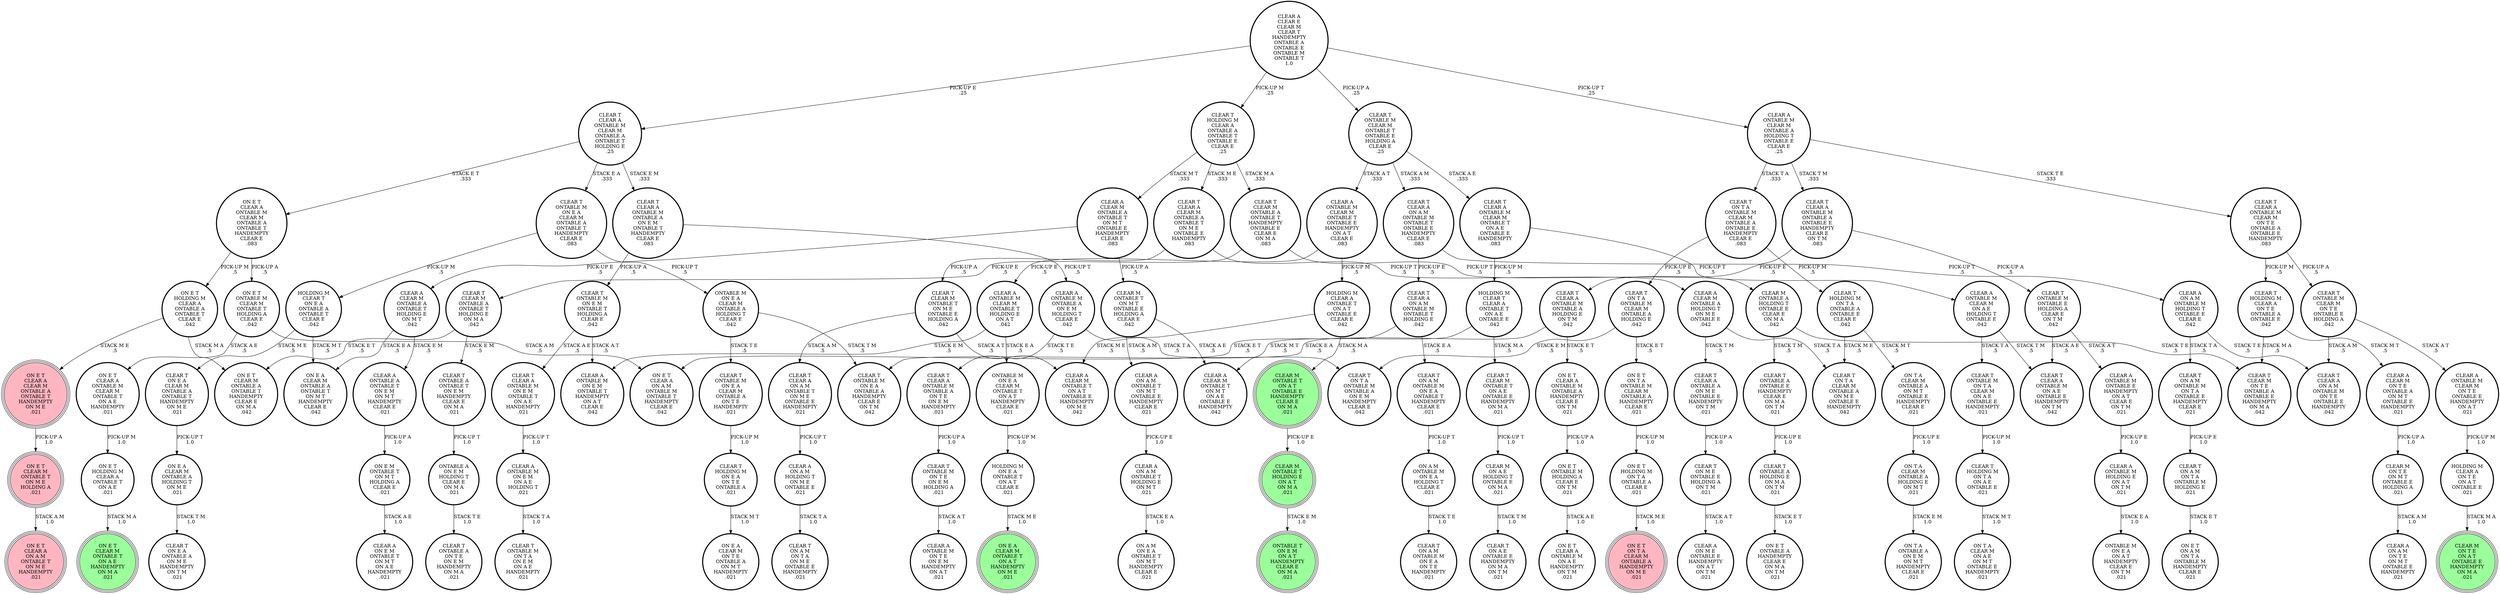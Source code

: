 digraph {
"CLEAR T\nONTABLE M\nON E A\nCLEAR M\nONTABLE A\nONTABLE T\nHANDEMPTY\nCLEAR E\n.083\n" -> "HOLDING M\nCLEAR T\nON E A\nONTABLE A\nONTABLE T\nCLEAR E\n.042\n"[label="PICK-UP M\n.5\n"];
"CLEAR T\nONTABLE M\nON E A\nCLEAR M\nONTABLE A\nONTABLE T\nHANDEMPTY\nCLEAR E\n.083\n" -> "ONTABLE M\nON E A\nCLEAR M\nONTABLE A\nHOLDING T\nCLEAR E\n.042\n"[label="PICK-UP T\n.5\n"];
"CLEAR M\nONTABLE T\nON A T\nONTABLE E\nHANDEMPTY\nCLEAR E\nON M A\n.021\n" -> "CLEAR M\nONTABLE T\nHOLDING E\nON A T\nON M A\n.021\n"[label="PICK-UP E\n1.0\n"];
"ON E T\nCLEAR A\nONTABLE M\nCLEAR M\nONTABLE A\nONTABLE T\nHANDEMPTY\nCLEAR E\n.083\n" -> "ON E T\nHOLDING M\nCLEAR A\nONTABLE A\nONTABLE T\nCLEAR E\n.042\n"[label="PICK-UP M\n.5\n"];
"ON E T\nCLEAR A\nONTABLE M\nCLEAR M\nONTABLE A\nONTABLE T\nHANDEMPTY\nCLEAR E\n.083\n" -> "ON E T\nONTABLE M\nCLEAR M\nONTABLE T\nHOLDING A\nCLEAR E\n.042\n"[label="PICK-UP A\n.5\n"];
"CLEAR T\nHOLDING M\nON T A\nON A E\nONTABLE E\n.021\n" -> "ON T A\nCLEAR M\nON A E\nON M T\nONTABLE E\nHANDEMPTY\n.021\n"[label="STACK M T\n1.0\n"];
"ONTABLE M\nON E A\nCLEAR M\nONTABLE A\nHOLDING T\nCLEAR E\n.042\n" -> "CLEAR T\nONTABLE M\nON E A\nCLEAR M\nONTABLE A\nON T E\nHANDEMPTY\n.021\n"[label="STACK T E\n.5\n"];
"ONTABLE M\nON E A\nCLEAR M\nONTABLE A\nHOLDING T\nCLEAR E\n.042\n" -> "CLEAR T\nONTABLE M\nON E A\nONTABLE A\nHANDEMPTY\nCLEAR E\nON T M\n.042\n"[label="STACK T M\n.5\n"];
"ONTABLE A\nON E M\nHOLDING T\nCLEAR E\nON M A\n.021\n" -> "CLEAR T\nONTABLE A\nON T E\nON E M\nHANDEMPTY\nON M A\n.021\n"[label="STACK T E\n1.0\n"];
"CLEAR T\nONTABLE M\nON E A\nCLEAR M\nONTABLE A\nON T E\nHANDEMPTY\n.021\n" -> "CLEAR T\nHOLDING M\nON E A\nON T E\nONTABLE A\n.021\n"[label="PICK-UP M\n1.0\n"];
"CLEAR A\nONTABLE M\nON E M\nON A E\nHOLDING T\n.021\n" -> "CLEAR T\nONTABLE M\nON T A\nON E M\nON A E\nHANDEMPTY\n.021\n"[label="STACK T A\n1.0\n"];
"ON E M\nONTABLE T\nON M T\nHOLDING A\nCLEAR E\n.021\n" -> "CLEAR A\nON E M\nONTABLE T\nON M T\nON A E\nHANDEMPTY\n.021\n"[label="STACK A E\n1.0\n"];
"CLEAR A\nCLEAR E\nCLEAR M\nCLEAR T\nHANDEMPTY\nONTABLE A\nONTABLE E\nONTABLE M\nONTABLE T\n1.0\n" -> "CLEAR T\nCLEAR A\nONTABLE M\nCLEAR M\nONTABLE A\nONTABLE T\nHOLDING E\n.25\n"[label="PICK-UP E\n.25\n"];
"CLEAR A\nCLEAR E\nCLEAR M\nCLEAR T\nHANDEMPTY\nONTABLE A\nONTABLE E\nONTABLE M\nONTABLE T\n1.0\n" -> "CLEAR T\nONTABLE M\nCLEAR M\nONTABLE T\nONTABLE E\nHOLDING A\nCLEAR E\n.25\n"[label="PICK-UP A\n.25\n"];
"CLEAR A\nCLEAR E\nCLEAR M\nCLEAR T\nHANDEMPTY\nONTABLE A\nONTABLE E\nONTABLE M\nONTABLE T\n1.0\n" -> "CLEAR A\nONTABLE M\nCLEAR M\nONTABLE A\nHOLDING T\nONTABLE E\nCLEAR E\n.25\n"[label="PICK-UP T\n.25\n"];
"CLEAR A\nCLEAR E\nCLEAR M\nCLEAR T\nHANDEMPTY\nONTABLE A\nONTABLE E\nONTABLE M\nONTABLE T\n1.0\n" -> "CLEAR T\nHOLDING M\nCLEAR A\nONTABLE A\nONTABLE T\nONTABLE E\nCLEAR E\n.25\n"[label="PICK-UP M\n.25\n"];
"HOLDING M\nCLEAR A\nONTABLE T\nON A T\nONTABLE E\nCLEAR E\n.042\n" -> "CLEAR A\nCLEAR M\nONTABLE T\nON A T\nONTABLE E\nHANDEMPTY\nON M E\n.042\n"[label="STACK M E\n.5\n"];
"HOLDING M\nCLEAR A\nONTABLE T\nON A T\nONTABLE E\nCLEAR E\n.042\n" -> "CLEAR M\nONTABLE T\nON A T\nONTABLE E\nHANDEMPTY\nCLEAR E\nON M A\n.021\n"[label="STACK M A\n.5\n"];
"CLEAR T\nCLEAR A\nONTABLE M\nON E M\nONTABLE T\nON A E\nHANDEMPTY\n.021\n" -> "CLEAR A\nONTABLE M\nON E M\nON A E\nHOLDING T\n.021\n"[label="PICK-UP T\n1.0\n"];
"CLEAR T\nCLEAR A\nONTABLE M\nCLEAR M\nONTABLE A\nONTABLE T\nHOLDING E\n.25\n" -> "ON E T\nCLEAR A\nONTABLE M\nCLEAR M\nONTABLE A\nONTABLE T\nHANDEMPTY\nCLEAR E\n.083\n"[label="STACK E T\n.333\n"];
"CLEAR T\nCLEAR A\nONTABLE M\nCLEAR M\nONTABLE A\nONTABLE T\nHOLDING E\n.25\n" -> "CLEAR T\nCLEAR A\nONTABLE M\nONTABLE A\nON E M\nONTABLE T\nHANDEMPTY\nCLEAR E\n.083\n"[label="STACK E M\n.333\n"];
"CLEAR T\nCLEAR A\nONTABLE M\nCLEAR M\nONTABLE A\nONTABLE T\nHOLDING E\n.25\n" -> "CLEAR T\nONTABLE M\nON E A\nCLEAR M\nONTABLE A\nONTABLE T\nHANDEMPTY\nCLEAR E\n.083\n"[label="STACK E A\n.333\n"];
"CLEAR T\nCLEAR M\nONTABLE A\nONTABLE T\nHANDEMPTY\nONTABLE E\nCLEAR E\nON M A\n.083\n" -> "CLEAR M\nONTABLE A\nHOLDING T\nONTABLE E\nCLEAR E\nON M A\n.042\n"[label="PICK-UP T\n.5\n"];
"CLEAR T\nCLEAR M\nONTABLE A\nONTABLE T\nHANDEMPTY\nONTABLE E\nCLEAR E\nON M A\n.083\n" -> "CLEAR T\nCLEAR M\nONTABLE A\nONTABLE T\nHOLDING E\nON M A\n.042\n"[label="PICK-UP E\n.5\n"];
"CLEAR T\nHOLDING M\nCLEAR A\nON T E\nONTABLE A\nONTABLE E\n.042\n" -> "CLEAR T\nCLEAR M\nON T E\nONTABLE A\nONTABLE E\nHANDEMPTY\nON M A\n.042\n"[label="STACK M A\n.5\n"];
"CLEAR T\nHOLDING M\nCLEAR A\nON T E\nONTABLE A\nONTABLE E\n.042\n" -> "CLEAR A\nCLEAR M\nON T E\nONTABLE A\nON M T\nONTABLE E\nHANDEMPTY\n.021\n"[label="STACK M T\n.5\n"];
"CLEAR A\nON A M\nONTABLE M\nHOLDING T\nONTABLE E\nCLEAR E\n.042\n" -> "CLEAR T\nON A M\nONTABLE M\nON T A\nONTABLE E\nHANDEMPTY\nCLEAR E\n.021\n"[label="STACK T A\n.5\n"];
"CLEAR A\nON A M\nONTABLE M\nHOLDING T\nONTABLE E\nCLEAR E\n.042\n" -> "CLEAR T\nCLEAR A\nON A M\nONTABLE M\nON T E\nONTABLE E\nHANDEMPTY\n.042\n"[label="STACK T E\n.5\n"];
"CLEAR T\nCLEAR M\nONTABLE A\nONTABLE T\nHOLDING E\nON M A\n.042\n" -> "CLEAR T\nONTABLE A\nONTABLE T\nON E M\nHANDEMPTY\nCLEAR E\nON M A\n.021\n"[label="STACK E M\n.5\n"];
"CLEAR T\nCLEAR M\nONTABLE A\nONTABLE T\nHOLDING E\nON M A\n.042\n" -> "ON E T\nCLEAR M\nONTABLE A\nONTABLE T\nHANDEMPTY\nCLEAR E\nON M A\n.042\n"[label="STACK E T\n.5\n"];
"CLEAR A\nCLEAR M\nONTABLE A\nHOLDING T\nON M E\nONTABLE E\n.042\n" -> "CLEAR T\nON T A\nCLEAR M\nONTABLE A\nON M E\nONTABLE E\nHANDEMPTY\n.042\n"[label="STACK T A\n.5\n"];
"CLEAR A\nCLEAR M\nONTABLE A\nHOLDING T\nON M E\nONTABLE E\n.042\n" -> "CLEAR T\nCLEAR A\nONTABLE A\nON M E\nONTABLE E\nHANDEMPTY\nON T M\n.021\n"[label="STACK T M\n.5\n"];
"CLEAR A\nONTABLE M\nCLEAR M\nONTABLE T\nHOLDING E\nON A T\n.042\n" -> "ONTABLE M\nON E A\nCLEAR M\nONTABLE T\nON A T\nHANDEMPTY\nCLEAR E\n.021\n"[label="STACK E A\n.5\n"];
"CLEAR A\nONTABLE M\nCLEAR M\nONTABLE T\nHOLDING E\nON A T\n.042\n" -> "CLEAR A\nONTABLE M\nON E M\nONTABLE T\nHANDEMPTY\nON A T\nCLEAR E\n.042\n"[label="STACK E M\n.5\n"];
"HOLDING M\nCLEAR T\nCLEAR A\nONTABLE T\nON A E\nONTABLE E\n.042\n" -> "CLEAR T\nCLEAR M\nONTABLE T\nON A E\nONTABLE E\nHANDEMPTY\nON M A\n.021\n"[label="STACK M A\n.5\n"];
"HOLDING M\nCLEAR T\nCLEAR A\nONTABLE T\nON A E\nONTABLE E\n.042\n" -> "CLEAR A\nCLEAR M\nONTABLE T\nON M T\nON A E\nONTABLE E\nHANDEMPTY\n.042\n"[label="STACK M T\n.5\n"];
"ON T A\nCLEAR M\nONTABLE A\nON M T\nONTABLE E\nHANDEMPTY\nCLEAR E\n.021\n" -> "ON T A\nCLEAR M\nONTABLE A\nHOLDING E\nON M T\n.021\n"[label="PICK-UP E\n1.0\n"];
"CLEAR A\nONTABLE M\nCLEAR M\nON T E\nONTABLE E\nHANDEMPTY\nON A T\n.021\n" -> "HOLDING M\nCLEAR A\nON T E\nON A T\nONTABLE E\n.021\n"[label="PICK-UP M\n1.0\n"];
"CLEAR T\nON A M\nONTABLE M\nON E A\nONTABLE T\nHANDEMPTY\nCLEAR E\n.021\n" -> "ON A M\nONTABLE M\nON E A\nHOLDING T\nCLEAR E\n.021\n"[label="PICK-UP T\n1.0\n"];
"HOLDING M\nCLEAR A\nON T E\nON A T\nONTABLE E\n.021\n" -> "CLEAR M\nON T E\nON A T\nONTABLE E\nHANDEMPTY\nON M A\n.021\n"[label="STACK M A\n1.0\n"];
"ON E T\nON T A\nONTABLE M\nCLEAR M\nONTABLE A\nHANDEMPTY\nCLEAR E\n.021\n" -> "ON E T\nHOLDING M\nON T A\nONTABLE A\nCLEAR E\n.021\n"[label="PICK-UP M\n1.0\n"];
"ON E T\nHOLDING M\nCLEAR A\nONTABLE T\nON A E\n.021\n" -> "ON E T\nCLEAR M\nONTABLE T\nON A E\nHANDEMPTY\nON M A\n.021\n"[label="STACK M A\n1.0\n"];
"CLEAR T\nCLEAR A\nONTABLE M\nCLEAR M\nON T E\nONTABLE A\nONTABLE E\nHANDEMPTY\n.083\n" -> "CLEAR T\nHOLDING M\nCLEAR A\nON T E\nONTABLE A\nONTABLE E\n.042\n"[label="PICK-UP M\n.5\n"];
"CLEAR T\nCLEAR A\nONTABLE M\nCLEAR M\nON T E\nONTABLE A\nONTABLE E\nHANDEMPTY\n.083\n" -> "CLEAR T\nONTABLE M\nCLEAR M\nON T E\nONTABLE E\nHOLDING A\n.042\n"[label="PICK-UP A\n.5\n"];
"CLEAR A\nCLEAR M\nONTABLE A\nONTABLE T\nHOLDING E\nON M T\n.042\n" -> "CLEAR A\nONTABLE A\nONTABLE T\nON E M\nON M T\nHANDEMPTY\nCLEAR E\n.021\n"[label="STACK E M\n.5\n"];
"CLEAR A\nCLEAR M\nONTABLE A\nONTABLE T\nHOLDING E\nON M T\n.042\n" -> "ON E A\nCLEAR M\nONTABLE A\nONTABLE T\nON M T\nHANDEMPTY\nCLEAR E\n.042\n"[label="STACK E A\n.5\n"];
"HOLDING M\nCLEAR T\nON E A\nONTABLE A\nONTABLE T\nCLEAR E\n.042\n" -> "CLEAR T\nON E A\nCLEAR M\nONTABLE A\nONTABLE T\nHANDEMPTY\nON M E\n.021\n"[label="STACK M E\n.5\n"];
"HOLDING M\nCLEAR T\nON E A\nONTABLE A\nONTABLE T\nCLEAR E\n.042\n" -> "ON E A\nCLEAR M\nONTABLE A\nONTABLE T\nON M T\nHANDEMPTY\nCLEAR E\n.042\n"[label="STACK M T\n.5\n"];
"CLEAR T\nONTABLE M\nON E M\nONTABLE T\nHOLDING A\nCLEAR E\n.042\n" -> "CLEAR T\nCLEAR A\nONTABLE M\nON E M\nONTABLE T\nON A E\nHANDEMPTY\n.021\n"[label="STACK A E\n.5\n"];
"CLEAR T\nONTABLE M\nON E M\nONTABLE T\nHOLDING A\nCLEAR E\n.042\n" -> "CLEAR A\nONTABLE M\nON E M\nONTABLE T\nHANDEMPTY\nON A T\nCLEAR E\n.042\n"[label="STACK A T\n.5\n"];
"CLEAR T\nHOLDING M\nON T A\nONTABLE A\nONTABLE E\nCLEAR E\n.042\n" -> "ON T A\nCLEAR M\nONTABLE A\nON M T\nONTABLE E\nHANDEMPTY\nCLEAR E\n.021\n"[label="STACK M T\n.5\n"];
"CLEAR T\nHOLDING M\nON T A\nONTABLE A\nONTABLE E\nCLEAR E\n.042\n" -> "CLEAR T\nON T A\nCLEAR M\nONTABLE A\nON M E\nONTABLE E\nHANDEMPTY\n.042\n"[label="STACK M E\n.5\n"];
"CLEAR A\nON A M\nONTABLE T\nON M T\nONTABLE E\nHANDEMPTY\nCLEAR E\n.021\n" -> "CLEAR A\nON A M\nONTABLE T\nHOLDING E\nON M T\n.021\n"[label="PICK-UP E\n1.0\n"];
"ON E T\nCLEAR A\nCLEAR M\nONTABLE A\nONTABLE T\nHANDEMPTY\nON M E\n.021\n" -> "ON E T\nCLEAR M\nONTABLE T\nON M E\nHOLDING A\n.021\n"[label="PICK-UP A\n1.0\n"];
"CLEAR M\nONTABLE A\nHOLDING T\nONTABLE E\nCLEAR E\nON M A\n.042\n" -> "CLEAR T\nONTABLE A\nONTABLE E\nHANDEMPTY\nCLEAR E\nON M A\nON T M\n.021\n"[label="STACK T M\n.5\n"];
"CLEAR M\nONTABLE A\nHOLDING T\nONTABLE E\nCLEAR E\nON M A\n.042\n" -> "CLEAR T\nCLEAR M\nON T E\nONTABLE A\nONTABLE E\nHANDEMPTY\nON M A\n.042\n"[label="STACK T E\n.5\n"];
"HOLDING M\nON E A\nONTABLE T\nON A T\nCLEAR E\n.021\n" -> "ON E A\nCLEAR M\nONTABLE T\nON A T\nHANDEMPTY\nON M E\n.021\n"[label="STACK M E\n1.0\n"];
"ON E T\nCLEAR A\nONTABLE M\nCLEAR M\nONTABLE T\nON A E\nHANDEMPTY\n.021\n" -> "ON E T\nHOLDING M\nCLEAR A\nONTABLE T\nON A E\n.021\n"[label="PICK-UP M\n1.0\n"];
"CLEAR T\nCLEAR A\nON A M\nONTABLE M\nONTABLE T\nHOLDING E\n.042\n" -> "ON E T\nCLEAR A\nON A M\nONTABLE M\nONTABLE T\nHANDEMPTY\nCLEAR E\n.042\n"[label="STACK E T\n.5\n"];
"CLEAR T\nCLEAR A\nON A M\nONTABLE M\nONTABLE T\nHOLDING E\n.042\n" -> "CLEAR T\nON A M\nONTABLE M\nON E A\nONTABLE T\nHANDEMPTY\nCLEAR E\n.021\n"[label="STACK E A\n.5\n"];
"CLEAR T\nONTABLE M\nCLEAR M\nON T E\nONTABLE E\nHOLDING A\n.042\n" -> "CLEAR A\nONTABLE M\nCLEAR M\nON T E\nONTABLE E\nHANDEMPTY\nON A T\n.021\n"[label="STACK A T\n.5\n"];
"CLEAR T\nONTABLE M\nCLEAR M\nON T E\nONTABLE E\nHOLDING A\n.042\n" -> "CLEAR T\nCLEAR A\nON A M\nONTABLE M\nON T E\nONTABLE E\nHANDEMPTY\n.042\n"[label="STACK A M\n.5\n"];
"CLEAR T\nONTABLE M\nON T A\nCLEAR M\nON A E\nONTABLE E\nHANDEMPTY\n.021\n" -> "CLEAR T\nHOLDING M\nON T A\nON A E\nONTABLE E\n.021\n"[label="PICK-UP M\n1.0\n"];
"ON E T\nCLEAR M\nONTABLE T\nON M E\nHOLDING A\n.021\n" -> "ON E T\nCLEAR A\nON A M\nONTABLE T\nON M E\nHANDEMPTY\n.021\n"[label="STACK A M\n1.0\n"];
"ON E T\nCLEAR A\nONTABLE M\nONTABLE A\nHANDEMPTY\nCLEAR E\nON T M\n.021\n" -> "ON E T\nONTABLE M\nHOLDING A\nCLEAR E\nON T M\n.021\n"[label="PICK-UP A\n1.0\n"];
"CLEAR T\nON A M\nON T A\nONTABLE M\nHOLDING E\n.021\n" -> "ON E T\nON A M\nON T A\nONTABLE M\nHANDEMPTY\nCLEAR E\n.021\n"[label="STACK E T\n1.0\n"];
"ON E T\nONTABLE M\nHOLDING A\nCLEAR E\nON T M\n.021\n" -> "ON E T\nCLEAR A\nONTABLE M\nON A E\nHANDEMPTY\nON T M\n.021\n"[label="STACK A E\n1.0\n"];
"CLEAR A\nON A M\nHOLDING T\nON M E\nONTABLE E\n.021\n" -> "CLEAR T\nON A M\nON T A\nON M E\nONTABLE E\nHANDEMPTY\n.021\n"[label="STACK T A\n1.0\n"];
"CLEAR M\nONTABLE T\nON M T\nONTABLE E\nHOLDING A\nCLEAR E\n.042\n" -> "CLEAR A\nCLEAR M\nONTABLE T\nON M T\nON A E\nONTABLE E\nHANDEMPTY\n.042\n"[label="STACK A E\n.5\n"];
"CLEAR M\nONTABLE T\nON M T\nONTABLE E\nHOLDING A\nCLEAR E\n.042\n" -> "CLEAR A\nON A M\nONTABLE T\nON M T\nONTABLE E\nHANDEMPTY\nCLEAR E\n.021\n"[label="STACK A M\n.5\n"];
"CLEAR M\nON T E\nON M T\nONTABLE E\nHOLDING A\n.021\n" -> "CLEAR A\nON A M\nON T E\nON M T\nONTABLE E\nHANDEMPTY\n.021\n"[label="STACK A M\n1.0\n"];
"CLEAR M\nONTABLE T\nHOLDING E\nON A T\nON M A\n.021\n" -> "ONTABLE T\nON E M\nON A T\nHANDEMPTY\nCLEAR E\nON M A\n.021\n"[label="STACK E M\n1.0\n"];
"CLEAR T\nONTABLE A\nONTABLE T\nON E M\nHANDEMPTY\nCLEAR E\nON M A\n.021\n" -> "ONTABLE A\nON E M\nHOLDING T\nCLEAR E\nON M A\n.021\n"[label="PICK-UP T\n1.0\n"];
"CLEAR T\nON T A\nONTABLE M\nCLEAR M\nONTABLE A\nHOLDING E\n.042\n" -> "CLEAR T\nON T A\nONTABLE M\nONTABLE A\nON E M\nHANDEMPTY\nCLEAR E\n.042\n"[label="STACK E M\n.5\n"];
"CLEAR T\nON T A\nONTABLE M\nCLEAR M\nONTABLE A\nHOLDING E\n.042\n" -> "ON E T\nON T A\nONTABLE M\nCLEAR M\nONTABLE A\nHANDEMPTY\nCLEAR E\n.021\n"[label="STACK E T\n.5\n"];
"CLEAR T\nONTABLE A\nHOLDING E\nON M A\nON T M\n.021\n" -> "ON E T\nONTABLE A\nHANDEMPTY\nCLEAR E\nON M A\nON T M\n.021\n"[label="STACK E T\n1.0\n"];
"CLEAR A\nONTABLE M\nCLEAR M\nONTABLE T\nONTABLE E\nHANDEMPTY\nON A T\nCLEAR E\n.083\n" -> "CLEAR A\nONTABLE M\nCLEAR M\nONTABLE T\nHOLDING E\nON A T\n.042\n"[label="PICK-UP E\n.5\n"];
"CLEAR A\nONTABLE M\nCLEAR M\nONTABLE T\nONTABLE E\nHANDEMPTY\nON A T\nCLEAR E\n.083\n" -> "HOLDING M\nCLEAR A\nONTABLE T\nON A T\nONTABLE E\nCLEAR E\n.042\n"[label="PICK-UP M\n.5\n"];
"CLEAR T\nHOLDING M\nON E A\nON T E\nONTABLE A\n.021\n" -> "ON E A\nCLEAR M\nON T E\nONTABLE A\nON M T\nHANDEMPTY\n.021\n"[label="STACK M T\n1.0\n"];
"ON E T\nHOLDING M\nCLEAR A\nONTABLE A\nONTABLE T\nCLEAR E\n.042\n" -> "ON E T\nCLEAR M\nONTABLE A\nONTABLE T\nHANDEMPTY\nCLEAR E\nON M A\n.042\n"[label="STACK M A\n.5\n"];
"ON E T\nHOLDING M\nCLEAR A\nONTABLE A\nONTABLE T\nCLEAR E\n.042\n" -> "ON E T\nCLEAR A\nCLEAR M\nONTABLE A\nONTABLE T\nHANDEMPTY\nON M E\n.021\n"[label="STACK M E\n.5\n"];
"CLEAR A\nON A M\nONTABLE T\nHOLDING E\nON M T\n.021\n" -> "ON A M\nON E A\nONTABLE T\nON M T\nHANDEMPTY\nCLEAR E\n.021\n"[label="STACK E A\n1.0\n"];
"CLEAR T\nON E A\nCLEAR M\nONTABLE A\nONTABLE T\nHANDEMPTY\nON M E\n.021\n" -> "ON E A\nCLEAR M\nONTABLE A\nHOLDING T\nON M E\n.021\n"[label="PICK-UP T\n1.0\n"];
"CLEAR M\nON A E\nHOLDING T\nONTABLE E\nON M A\n.021\n" -> "CLEAR T\nON A E\nONTABLE E\nHANDEMPTY\nON M A\nON T M\n.021\n"[label="STACK T M\n1.0\n"];
"CLEAR A\nCLEAR M\nONTABLE A\nONTABLE T\nON M T\nONTABLE E\nHANDEMPTY\nCLEAR E\n.083\n" -> "CLEAR M\nONTABLE T\nON M T\nONTABLE E\nHOLDING A\nCLEAR E\n.042\n"[label="PICK-UP A\n.5\n"];
"CLEAR A\nCLEAR M\nONTABLE A\nONTABLE T\nON M T\nONTABLE E\nHANDEMPTY\nCLEAR E\n.083\n" -> "CLEAR A\nCLEAR M\nONTABLE A\nONTABLE T\nHOLDING E\nON M T\n.042\n"[label="PICK-UP E\n.5\n"];
"CLEAR A\nONTABLE M\nHOLDING E\nON A T\nON T M\n.021\n" -> "ONTABLE M\nON E A\nON A T\nHANDEMPTY\nCLEAR E\nON T M\n.021\n"[label="STACK E A\n1.0\n"];
"CLEAR T\nCLEAR A\nON A M\nONTABLE T\nON M E\nONTABLE E\nHANDEMPTY\n.021\n" -> "CLEAR A\nON A M\nHOLDING T\nON M E\nONTABLE E\n.021\n"[label="PICK-UP T\n1.0\n"];
"ONTABLE M\nON E A\nCLEAR M\nONTABLE T\nON A T\nHANDEMPTY\nCLEAR E\n.021\n" -> "HOLDING M\nON E A\nONTABLE T\nON A T\nCLEAR E\n.021\n"[label="PICK-UP M\n1.0\n"];
"CLEAR A\nONTABLE M\nONTABLE E\nHANDEMPTY\nON A T\nCLEAR E\nON T M\n.021\n" -> "CLEAR A\nONTABLE M\nHOLDING E\nON A T\nON T M\n.021\n"[label="PICK-UP E\n1.0\n"];
"CLEAR T\nONTABLE M\nONTABLE E\nHOLDING A\nCLEAR E\nON T M\n.042\n" -> "CLEAR T\nCLEAR A\nONTABLE M\nON A E\nONTABLE E\nHANDEMPTY\nON T M\n.042\n"[label="STACK A E\n.5\n"];
"CLEAR T\nONTABLE M\nONTABLE E\nHOLDING A\nCLEAR E\nON T M\n.042\n" -> "CLEAR A\nONTABLE M\nONTABLE E\nHANDEMPTY\nON A T\nCLEAR E\nON T M\n.021\n"[label="STACK A T\n.5\n"];
"CLEAR T\nON M E\nONTABLE E\nHOLDING A\nON T M\n.021\n" -> "CLEAR A\nON M E\nONTABLE E\nHANDEMPTY\nON A T\nON T M\n.021\n"[label="STACK A T\n1.0\n"];
"CLEAR T\nONTABLE M\nON T E\nON E M\nHOLDING A\n.021\n" -> "CLEAR A\nONTABLE M\nON T E\nON E M\nHANDEMPTY\nON A T\n.021\n"[label="STACK A T\n1.0\n"];
"ON T A\nCLEAR M\nONTABLE A\nHOLDING E\nON M T\n.021\n" -> "ON T A\nONTABLE A\nON E M\nON M T\nHANDEMPTY\nCLEAR E\n.021\n"[label="STACK E M\n1.0\n"];
"CLEAR T\nONTABLE M\nCLEAR M\nONTABLE T\nONTABLE E\nHOLDING A\nCLEAR E\n.25\n" -> "CLEAR T\nCLEAR A\nON A M\nONTABLE M\nONTABLE T\nONTABLE E\nHANDEMPTY\nCLEAR E\n.083\n"[label="STACK A M\n.333\n"];
"CLEAR T\nONTABLE M\nCLEAR M\nONTABLE T\nONTABLE E\nHOLDING A\nCLEAR E\n.25\n" -> "CLEAR A\nONTABLE M\nCLEAR M\nONTABLE T\nONTABLE E\nHANDEMPTY\nON A T\nCLEAR E\n.083\n"[label="STACK A T\n.333\n"];
"CLEAR T\nONTABLE M\nCLEAR M\nONTABLE T\nONTABLE E\nHOLDING A\nCLEAR E\n.25\n" -> "CLEAR T\nCLEAR A\nONTABLE M\nCLEAR M\nONTABLE T\nON A E\nONTABLE E\nHANDEMPTY\n.083\n"[label="STACK A E\n.333\n"];
"CLEAR T\nCLEAR M\nONTABLE T\nON A E\nONTABLE E\nHANDEMPTY\nON M A\n.021\n" -> "CLEAR M\nON A E\nHOLDING T\nONTABLE E\nON M A\n.021\n"[label="PICK-UP T\n1.0\n"];
"CLEAR T\nCLEAR A\nONTABLE M\nONTABLE A\nONTABLE E\nHANDEMPTY\nCLEAR E\nON T M\n.083\n" -> "CLEAR T\nCLEAR A\nONTABLE M\nONTABLE A\nHOLDING E\nON T M\n.042\n"[label="PICK-UP E\n.5\n"];
"CLEAR T\nCLEAR A\nONTABLE M\nONTABLE A\nONTABLE E\nHANDEMPTY\nCLEAR E\nON T M\n.083\n" -> "CLEAR T\nONTABLE M\nONTABLE E\nHOLDING A\nCLEAR E\nON T M\n.042\n"[label="PICK-UP A\n.5\n"];
"CLEAR T\nCLEAR M\nONTABLE T\nON M E\nONTABLE E\nHOLDING A\n.042\n" -> "CLEAR T\nCLEAR A\nON A M\nONTABLE T\nON M E\nONTABLE E\nHANDEMPTY\n.021\n"[label="STACK A M\n.5\n"];
"CLEAR T\nCLEAR M\nONTABLE T\nON M E\nONTABLE E\nHOLDING A\n.042\n" -> "CLEAR A\nCLEAR M\nONTABLE T\nON A T\nONTABLE E\nHANDEMPTY\nON M E\n.042\n"[label="STACK A T\n.5\n"];
"CLEAR T\nCLEAR A\nONTABLE M\nONTABLE A\nON T E\nON E M\nHANDEMPTY\n.021\n" -> "CLEAR T\nONTABLE M\nON T E\nON E M\nHOLDING A\n.021\n"[label="PICK-UP A\n1.0\n"];
"CLEAR T\nCLEAR A\nONTABLE M\nONTABLE A\nON E M\nONTABLE T\nHANDEMPTY\nCLEAR E\n.083\n" -> "CLEAR T\nONTABLE M\nON E M\nONTABLE T\nHOLDING A\nCLEAR E\n.042\n"[label="PICK-UP A\n.5\n"];
"CLEAR T\nCLEAR A\nONTABLE M\nONTABLE A\nON E M\nONTABLE T\nHANDEMPTY\nCLEAR E\n.083\n" -> "CLEAR A\nONTABLE M\nONTABLE A\nON E M\nHOLDING T\nCLEAR E\n.042\n"[label="PICK-UP T\n.5\n"];
"CLEAR T\nON T A\nONTABLE M\nCLEAR M\nONTABLE A\nONTABLE E\nHANDEMPTY\nCLEAR E\n.083\n" -> "CLEAR T\nON T A\nONTABLE M\nCLEAR M\nONTABLE A\nHOLDING E\n.042\n"[label="PICK-UP E\n.5\n"];
"CLEAR T\nON T A\nONTABLE M\nCLEAR M\nONTABLE A\nONTABLE E\nHANDEMPTY\nCLEAR E\n.083\n" -> "CLEAR T\nHOLDING M\nON T A\nONTABLE A\nONTABLE E\nCLEAR E\n.042\n"[label="PICK-UP M\n.5\n"];
"ON E T\nHOLDING M\nON T A\nONTABLE A\nCLEAR E\n.021\n" -> "ON E T\nON T A\nCLEAR M\nONTABLE A\nHANDEMPTY\nON M E\n.021\n"[label="STACK M E\n1.0\n"];
"CLEAR A\nONTABLE A\nONTABLE T\nON E M\nON M T\nHANDEMPTY\nCLEAR E\n.021\n" -> "ON E M\nONTABLE T\nON M T\nHOLDING A\nCLEAR E\n.021\n"[label="PICK-UP A\n1.0\n"];
"CLEAR T\nHOLDING M\nCLEAR A\nONTABLE A\nONTABLE T\nONTABLE E\nCLEAR E\n.25\n" -> "CLEAR A\nCLEAR M\nONTABLE A\nONTABLE T\nON M T\nONTABLE E\nHANDEMPTY\nCLEAR E\n.083\n"[label="STACK M T\n.333\n"];
"CLEAR T\nHOLDING M\nCLEAR A\nONTABLE A\nONTABLE T\nONTABLE E\nCLEAR E\n.25\n" -> "CLEAR T\nCLEAR A\nCLEAR M\nONTABLE A\nONTABLE T\nON M E\nONTABLE E\nHANDEMPTY\n.083\n"[label="STACK M E\n.333\n"];
"CLEAR T\nHOLDING M\nCLEAR A\nONTABLE A\nONTABLE T\nONTABLE E\nCLEAR E\n.25\n" -> "CLEAR T\nCLEAR M\nONTABLE A\nONTABLE T\nHANDEMPTY\nONTABLE E\nCLEAR E\nON M A\n.083\n"[label="STACK M A\n.333\n"];
"CLEAR T\nON A M\nONTABLE M\nON T A\nONTABLE E\nHANDEMPTY\nCLEAR E\n.021\n" -> "CLEAR T\nON A M\nON T A\nONTABLE M\nHOLDING E\n.021\n"[label="PICK-UP E\n1.0\n"];
"CLEAR T\nONTABLE A\nONTABLE E\nHANDEMPTY\nCLEAR E\nON M A\nON T M\n.021\n" -> "CLEAR T\nONTABLE A\nHOLDING E\nON M A\nON T M\n.021\n"[label="PICK-UP E\n1.0\n"];
"CLEAR T\nCLEAR A\nCLEAR M\nONTABLE A\nONTABLE T\nON M E\nONTABLE E\nHANDEMPTY\n.083\n" -> "CLEAR T\nCLEAR M\nONTABLE T\nON M E\nONTABLE E\nHOLDING A\n.042\n"[label="PICK-UP A\n.5\n"];
"CLEAR T\nCLEAR A\nCLEAR M\nONTABLE A\nONTABLE T\nON M E\nONTABLE E\nHANDEMPTY\n.083\n" -> "CLEAR A\nCLEAR M\nONTABLE A\nHOLDING T\nON M E\nONTABLE E\n.042\n"[label="PICK-UP T\n.5\n"];
"CLEAR T\nCLEAR A\nONTABLE A\nON M E\nONTABLE E\nHANDEMPTY\nON T M\n.021\n" -> "CLEAR T\nON M E\nONTABLE E\nHOLDING A\nON T M\n.021\n"[label="PICK-UP A\n1.0\n"];
"ON E A\nCLEAR M\nONTABLE A\nHOLDING T\nON M E\n.021\n" -> "CLEAR T\nON E A\nONTABLE A\nON M E\nHANDEMPTY\nON T M\n.021\n"[label="STACK T M\n1.0\n"];
"CLEAR A\nCLEAR M\nON T E\nONTABLE A\nON M T\nONTABLE E\nHANDEMPTY\n.021\n" -> "CLEAR M\nON T E\nON M T\nONTABLE E\nHOLDING A\n.021\n"[label="PICK-UP A\n1.0\n"];
"CLEAR T\nCLEAR A\nONTABLE M\nONTABLE A\nHOLDING E\nON T M\n.042\n" -> "ON E T\nCLEAR A\nONTABLE M\nONTABLE A\nHANDEMPTY\nCLEAR E\nON T M\n.021\n"[label="STACK E T\n.5\n"];
"CLEAR T\nCLEAR A\nONTABLE M\nONTABLE A\nHOLDING E\nON T M\n.042\n" -> "CLEAR T\nONTABLE M\nON E A\nONTABLE A\nHANDEMPTY\nCLEAR E\nON T M\n.042\n"[label="STACK E A\n.5\n"];
"ON A M\nONTABLE M\nON E A\nHOLDING T\nCLEAR E\n.021\n" -> "CLEAR T\nON A M\nONTABLE M\nON E A\nON T E\nHANDEMPTY\n.021\n"[label="STACK T E\n1.0\n"];
"CLEAR A\nONTABLE M\nCLEAR M\nON A E\nHOLDING T\nONTABLE E\n.042\n" -> "CLEAR T\nONTABLE M\nON T A\nCLEAR M\nON A E\nONTABLE E\nHANDEMPTY\n.021\n"[label="STACK T A\n.5\n"];
"CLEAR A\nONTABLE M\nCLEAR M\nON A E\nHOLDING T\nONTABLE E\n.042\n" -> "CLEAR T\nCLEAR A\nONTABLE M\nON A E\nONTABLE E\nHANDEMPTY\nON T M\n.042\n"[label="STACK T M\n.5\n"];
"CLEAR A\nONTABLE M\nCLEAR M\nONTABLE A\nHOLDING T\nONTABLE E\nCLEAR E\n.25\n" -> "CLEAR T\nON T A\nONTABLE M\nCLEAR M\nONTABLE A\nONTABLE E\nHANDEMPTY\nCLEAR E\n.083\n"[label="STACK T A\n.333\n"];
"CLEAR A\nONTABLE M\nCLEAR M\nONTABLE A\nHOLDING T\nONTABLE E\nCLEAR E\n.25\n" -> "CLEAR T\nCLEAR A\nONTABLE M\nCLEAR M\nON T E\nONTABLE A\nONTABLE E\nHANDEMPTY\n.083\n"[label="STACK T E\n.333\n"];
"CLEAR A\nONTABLE M\nCLEAR M\nONTABLE A\nHOLDING T\nONTABLE E\nCLEAR E\n.25\n" -> "CLEAR T\nCLEAR A\nONTABLE M\nONTABLE A\nONTABLE E\nHANDEMPTY\nCLEAR E\nON T M\n.083\n"[label="STACK T M\n.333\n"];
"ON E T\nONTABLE M\nCLEAR M\nONTABLE T\nHOLDING A\nCLEAR E\n.042\n" -> "ON E T\nCLEAR A\nONTABLE M\nCLEAR M\nONTABLE T\nON A E\nHANDEMPTY\n.021\n"[label="STACK A E\n.5\n"];
"ON E T\nONTABLE M\nCLEAR M\nONTABLE T\nHOLDING A\nCLEAR E\n.042\n" -> "ON E T\nCLEAR A\nON A M\nONTABLE M\nONTABLE T\nHANDEMPTY\nCLEAR E\n.042\n"[label="STACK A M\n.5\n"];
"CLEAR T\nCLEAR A\nON A M\nONTABLE M\nONTABLE T\nONTABLE E\nHANDEMPTY\nCLEAR E\n.083\n" -> "CLEAR A\nON A M\nONTABLE M\nHOLDING T\nONTABLE E\nCLEAR E\n.042\n"[label="PICK-UP T\n.5\n"];
"CLEAR T\nCLEAR A\nON A M\nONTABLE M\nONTABLE T\nONTABLE E\nHANDEMPTY\nCLEAR E\n.083\n" -> "CLEAR T\nCLEAR A\nON A M\nONTABLE M\nONTABLE T\nHOLDING E\n.042\n"[label="PICK-UP E\n.5\n"];
"CLEAR A\nONTABLE M\nONTABLE A\nON E M\nHOLDING T\nCLEAR E\n.042\n" -> "CLEAR T\nCLEAR A\nONTABLE M\nONTABLE A\nON T E\nON E M\nHANDEMPTY\n.021\n"[label="STACK T E\n.5\n"];
"CLEAR A\nONTABLE M\nONTABLE A\nON E M\nHOLDING T\nCLEAR E\n.042\n" -> "CLEAR T\nON T A\nONTABLE M\nONTABLE A\nON E M\nHANDEMPTY\nCLEAR E\n.042\n"[label="STACK T A\n.5\n"];
"CLEAR T\nCLEAR A\nONTABLE M\nCLEAR M\nONTABLE T\nON A E\nONTABLE E\nHANDEMPTY\n.083\n" -> "CLEAR A\nONTABLE M\nCLEAR M\nON A E\nHOLDING T\nONTABLE E\n.042\n"[label="PICK-UP T\n.5\n"];
"CLEAR T\nCLEAR A\nONTABLE M\nCLEAR M\nONTABLE T\nON A E\nONTABLE E\nHANDEMPTY\n.083\n" -> "HOLDING M\nCLEAR T\nCLEAR A\nONTABLE T\nON A E\nONTABLE E\n.042\n"[label="PICK-UP M\n.5\n"];
"CLEAR A\nCLEAR M\nONTABLE T\nON A T\nONTABLE E\nHANDEMPTY\nON M E\n.042\n" [shape=circle, penwidth=3];
"ON E T\nCLEAR A\nON A M\nONTABLE M\nONTABLE T\nHANDEMPTY\nCLEAR E\n.042\n" [shape=circle, penwidth=3];
"ON E A\nCLEAR M\nONTABLE A\nONTABLE T\nON M T\nHANDEMPTY\nCLEAR E\n.042\n" [shape=circle, penwidth=3];
"CLEAR A\nON A M\nON T E\nON M T\nONTABLE E\nHANDEMPTY\n.021\n" [shape=circle, penwidth=3];
"CLEAR M\nON T E\nON A T\nONTABLE E\nHANDEMPTY\nON M A\n.021\n" [shape=circle, style=filled, fillcolor=palegreen1, peripheries=3];
"ON E T\nCLEAR M\nONTABLE A\nONTABLE T\nHANDEMPTY\nCLEAR E\nON M A\n.042\n" [shape=circle, penwidth=3];
"CLEAR A\nON M E\nONTABLE E\nHANDEMPTY\nON A T\nON T M\n.021\n" [shape=circle, penwidth=3];
"ON E T\nCLEAR A\nON A M\nONTABLE T\nON M E\nHANDEMPTY\n.021\n" [shape=circle, style=filled, fillcolor=lightpink, peripheries=3];
"ON E T\nCLEAR M\nONTABLE T\nON A E\nHANDEMPTY\nON M A\n.021\n" [shape=circle, style=filled, fillcolor=palegreen1, peripheries=3];
"CLEAR T\nONTABLE M\nON T A\nON E M\nON A E\nHANDEMPTY\n.021\n" [shape=circle, penwidth=3];
"CLEAR T\nCLEAR A\nON A M\nONTABLE M\nON T E\nONTABLE E\nHANDEMPTY\n.042\n" [shape=circle, penwidth=3];
"CLEAR T\nCLEAR A\nONTABLE M\nON A E\nONTABLE E\nHANDEMPTY\nON T M\n.042\n" [shape=circle, penwidth=3];
"CLEAR A\nONTABLE M\nON T E\nON E M\nHANDEMPTY\nON A T\n.021\n" [shape=circle, penwidth=3];
"CLEAR T\nON E A\nONTABLE A\nON M E\nHANDEMPTY\nON T M\n.021\n" [shape=circle, penwidth=3];
"CLEAR A\nON E M\nONTABLE T\nON M T\nON A E\nHANDEMPTY\n.021\n" [shape=circle, penwidth=3];
"ON E A\nCLEAR M\nONTABLE T\nON A T\nHANDEMPTY\nON M E\n.021\n" [shape=circle, style=filled, fillcolor=palegreen1, peripheries=3];
"CLEAR T\nON T A\nCLEAR M\nONTABLE A\nON M E\nONTABLE E\nHANDEMPTY\n.042\n" [shape=circle, penwidth=3];
"CLEAR T\nON T A\nONTABLE M\nONTABLE A\nON E M\nHANDEMPTY\nCLEAR E\n.042\n" [shape=circle, penwidth=3];
"CLEAR T\nON A M\nONTABLE M\nON E A\nON T E\nHANDEMPTY\n.021\n" [shape=circle, penwidth=3];
"ON E T\nCLEAR A\nONTABLE M\nON A E\nHANDEMPTY\nON T M\n.021\n" [shape=circle, penwidth=3];
"CLEAR T\nON A E\nONTABLE E\nHANDEMPTY\nON M A\nON T M\n.021\n" [shape=circle, penwidth=3];
"CLEAR A\nONTABLE M\nON E M\nONTABLE T\nHANDEMPTY\nON A T\nCLEAR E\n.042\n" [shape=circle, penwidth=3];
"CLEAR T\nONTABLE A\nON T E\nON E M\nHANDEMPTY\nON M A\n.021\n" [shape=circle, penwidth=3];
"ON E T\nON A M\nON T A\nONTABLE M\nHANDEMPTY\nCLEAR E\n.021\n" [shape=circle, penwidth=3];
"ON A M\nON E A\nONTABLE T\nON M T\nHANDEMPTY\nCLEAR E\n.021\n" [shape=circle, penwidth=3];
"CLEAR A\nCLEAR M\nONTABLE T\nON M T\nON A E\nONTABLE E\nHANDEMPTY\n.042\n" [shape=circle, penwidth=3];
"ON T A\nONTABLE A\nON E M\nON M T\nHANDEMPTY\nCLEAR E\n.021\n" [shape=circle, penwidth=3];
"ONTABLE T\nON E M\nON A T\nHANDEMPTY\nCLEAR E\nON M A\n.021\n" [shape=circle, style=filled, fillcolor=palegreen1, peripheries=3];
"ON E T\nON T A\nCLEAR M\nONTABLE A\nHANDEMPTY\nON M E\n.021\n" [shape=circle, style=filled, fillcolor=lightpink, peripheries=3];
"ON E A\nCLEAR M\nON T E\nONTABLE A\nON M T\nHANDEMPTY\n.021\n" [shape=circle, penwidth=3];
"CLEAR T\nON A M\nON T A\nON M E\nONTABLE E\nHANDEMPTY\n.021\n" [shape=circle, penwidth=3];
"ON E T\nONTABLE A\nHANDEMPTY\nCLEAR E\nON M A\nON T M\n.021\n" [shape=circle, penwidth=3];
"ON T A\nCLEAR M\nON A E\nON M T\nONTABLE E\nHANDEMPTY\n.021\n" [shape=circle, penwidth=3];
"ONTABLE M\nON E A\nON A T\nHANDEMPTY\nCLEAR E\nON T M\n.021\n" [shape=circle, penwidth=3];
"CLEAR T\nONTABLE M\nON E A\nONTABLE A\nHANDEMPTY\nCLEAR E\nON T M\n.042\n" [shape=circle, penwidth=3];
"CLEAR T\nCLEAR M\nON T E\nONTABLE A\nONTABLE E\nHANDEMPTY\nON M A\n.042\n" [shape=circle, penwidth=3];
"CLEAR T\nONTABLE M\nON E A\nCLEAR M\nONTABLE A\nON T E\nHANDEMPTY\n.021\n" [shape=circle, penwidth=3];
"CLEAR T\nONTABLE M\nONTABLE E\nHOLDING A\nCLEAR E\nON T M\n.042\n" [shape=circle, penwidth=3];
"HOLDING M\nCLEAR A\nON T E\nON A T\nONTABLE E\n.021\n" [shape=circle, penwidth=3];
"CLEAR T\nHOLDING M\nCLEAR A\nON T E\nONTABLE A\nONTABLE E\n.042\n" [shape=circle, penwidth=3];
"CLEAR A\nCLEAR M\nONTABLE T\nON A T\nONTABLE E\nHANDEMPTY\nON M E\n.042\n" [shape=circle, penwidth=3];
"CLEAR A\nONTABLE M\nCLEAR M\nON T E\nONTABLE E\nHANDEMPTY\nON A T\n.021\n" [shape=circle, penwidth=3];
"CLEAR T\nCLEAR A\nONTABLE M\nCLEAR M\nON T E\nONTABLE A\nONTABLE E\nHANDEMPTY\n.083\n" [shape=circle, penwidth=3];
"ON E T\nHOLDING M\nCLEAR A\nONTABLE A\nONTABLE T\nCLEAR E\n.042\n" [shape=circle, penwidth=3];
"CLEAR M\nON T E\nON M T\nONTABLE E\nHOLDING A\n.021\n" [shape=circle, penwidth=3];
"CLEAR A\nONTABLE M\nONTABLE E\nHANDEMPTY\nON A T\nCLEAR E\nON T M\n.021\n" [shape=circle, penwidth=3];
"ON E T\nCLEAR A\nON A M\nONTABLE M\nONTABLE T\nHANDEMPTY\nCLEAR E\n.042\n" [shape=circle, penwidth=3];
"ON E A\nCLEAR M\nONTABLE A\nONTABLE T\nON M T\nHANDEMPTY\nCLEAR E\n.042\n" [shape=circle, penwidth=3];
"CLEAR A\nON A M\nON T E\nON M T\nONTABLE E\nHANDEMPTY\n.021\n" [shape=circle, penwidth=3];
"ON E T\nON T A\nONTABLE M\nCLEAR M\nONTABLE A\nHANDEMPTY\nCLEAR E\n.021\n" [shape=circle, penwidth=3];
"CLEAR T\nON E A\nCLEAR M\nONTABLE A\nONTABLE T\nHANDEMPTY\nON M E\n.021\n" [shape=circle, penwidth=3];
"CLEAR T\nCLEAR A\nONTABLE M\nONTABLE A\nHOLDING E\nON T M\n.042\n" [shape=circle, penwidth=3];
"CLEAR M\nON T E\nON A T\nONTABLE E\nHANDEMPTY\nON M A\n.021\n" [shape=circle, style=filled, fillcolor=palegreen1, peripheries=3];
"ON E T\nCLEAR M\nONTABLE A\nONTABLE T\nHANDEMPTY\nCLEAR E\nON M A\n.042\n" [shape=circle, penwidth=3];
"ON E T\nONTABLE M\nCLEAR M\nONTABLE T\nHOLDING A\nCLEAR E\n.042\n" [shape=circle, penwidth=3];
"CLEAR A\nON M E\nONTABLE E\nHANDEMPTY\nON A T\nON T M\n.021\n" [shape=circle, penwidth=3];
"HOLDING M\nCLEAR T\nON E A\nONTABLE A\nONTABLE T\nCLEAR E\n.042\n" [shape=circle, penwidth=3];
"ON E T\nONTABLE M\nHOLDING A\nCLEAR E\nON T M\n.021\n" [shape=circle, penwidth=3];
"ON E T\nCLEAR A\nON A M\nONTABLE T\nON M E\nHANDEMPTY\n.021\n" [shape=circle, style=filled, fillcolor=lightpink, peripheries=3];
"CLEAR T\nON A M\nONTABLE M\nON T A\nONTABLE E\nHANDEMPTY\nCLEAR E\n.021\n" [shape=circle, penwidth=3];
"ON E T\nCLEAR M\nONTABLE T\nON A E\nHANDEMPTY\nON M A\n.021\n" [shape=circle, style=filled, fillcolor=palegreen1, peripheries=3];
"ONTABLE A\nON E M\nHOLDING T\nCLEAR E\nON M A\n.021\n" [shape=circle, penwidth=3];
"CLEAR T\nHOLDING M\nCLEAR A\nONTABLE A\nONTABLE T\nONTABLE E\nCLEAR E\n.25\n" [shape=circle, penwidth=3];
"CLEAR A\nON A M\nHOLDING T\nON M E\nONTABLE E\n.021\n" [shape=circle, penwidth=3];
"CLEAR M\nON A E\nHOLDING T\nONTABLE E\nON M A\n.021\n" [shape=circle, penwidth=3];
"ONTABLE M\nON E A\nCLEAR M\nONTABLE T\nON A T\nHANDEMPTY\nCLEAR E\n.021\n" [shape=circle, penwidth=3];
"CLEAR T\nON T A\nONTABLE M\nCLEAR M\nONTABLE A\nHOLDING E\n.042\n" [shape=circle, penwidth=3];
"CLEAR T\nONTABLE M\nON T A\nON E M\nON A E\nHANDEMPTY\n.021\n" [shape=circle, penwidth=3];
"CLEAR T\nON M E\nONTABLE E\nHOLDING A\nON T M\n.021\n" [shape=circle, penwidth=3];
"CLEAR T\nCLEAR A\nONTABLE M\nON E M\nONTABLE T\nON A E\nHANDEMPTY\n.021\n" [shape=circle, penwidth=3];
"CLEAR T\nON T A\nONTABLE M\nCLEAR M\nONTABLE A\nONTABLE E\nHANDEMPTY\nCLEAR E\n.083\n" [shape=circle, penwidth=3];
"CLEAR T\nCLEAR M\nONTABLE T\nON M E\nONTABLE E\nHOLDING A\n.042\n" [shape=circle, penwidth=3];
"CLEAR T\nCLEAR A\nON A M\nONTABLE M\nON T E\nONTABLE E\nHANDEMPTY\n.042\n" [shape=circle, penwidth=3];
"HOLDING M\nCLEAR T\nCLEAR A\nONTABLE T\nON A E\nONTABLE E\n.042\n" [shape=circle, penwidth=3];
"CLEAR A\nCLEAR M\nONTABLE A\nONTABLE T\nHOLDING E\nON M T\n.042\n" [shape=circle, penwidth=3];
"CLEAR T\nCLEAR A\nONTABLE M\nON A E\nONTABLE E\nHANDEMPTY\nON T M\n.042\n" [shape=circle, penwidth=3];
"CLEAR T\nONTABLE A\nHOLDING E\nON M A\nON T M\n.021\n" [shape=circle, penwidth=3];
"CLEAR A\nONTABLE M\nON T E\nON E M\nHANDEMPTY\nON A T\n.021\n" [shape=circle, penwidth=3];
"ON E T\nCLEAR M\nONTABLE T\nON M E\nHOLDING A\n.021\n" [shape=circle, style=filled, fillcolor=lightpink, peripheries=3];
"CLEAR T\nCLEAR M\nONTABLE A\nONTABLE T\nHANDEMPTY\nONTABLE E\nCLEAR E\nON M A\n.083\n" [shape=circle, penwidth=3];
"CLEAR T\nONTABLE M\nON E A\nCLEAR M\nONTABLE A\nONTABLE T\nHANDEMPTY\nCLEAR E\n.083\n" [shape=circle, penwidth=3];
"ON T A\nCLEAR M\nONTABLE A\nON M T\nONTABLE E\nHANDEMPTY\nCLEAR E\n.021\n" [shape=circle, penwidth=3];
"CLEAR T\nON E A\nONTABLE A\nON M E\nHANDEMPTY\nON T M\n.021\n" [shape=circle, penwidth=3];
"CLEAR T\nHOLDING M\nON E A\nON T E\nONTABLE A\n.021\n" [shape=circle, penwidth=3];
"CLEAR A\nON A M\nONTABLE T\nHOLDING E\nON M T\n.021\n" [shape=circle, penwidth=3];
"CLEAR T\nONTABLE M\nON T E\nON E M\nHOLDING A\n.021\n" [shape=circle, penwidth=3];
"CLEAR T\nCLEAR A\nONTABLE M\nCLEAR M\nONTABLE T\nON A E\nONTABLE E\nHANDEMPTY\n.083\n" [shape=circle, penwidth=3];
"CLEAR A\nON E M\nONTABLE T\nON M T\nON A E\nHANDEMPTY\n.021\n" [shape=circle, penwidth=3];
"CLEAR M\nONTABLE A\nHOLDING T\nONTABLE E\nCLEAR E\nON M A\n.042\n" [shape=circle, penwidth=3];
"CLEAR T\nONTABLE M\nON T A\nCLEAR M\nON A E\nONTABLE E\nHANDEMPTY\n.021\n" [shape=circle, penwidth=3];
"ON E A\nCLEAR M\nONTABLE T\nON A T\nHANDEMPTY\nON M E\n.021\n" [shape=circle, style=filled, fillcolor=palegreen1, peripheries=3];
"CLEAR A\nON A M\nONTABLE M\nHOLDING T\nONTABLE E\nCLEAR E\n.042\n" [shape=circle, penwidth=3];
"CLEAR T\nON T A\nCLEAR M\nONTABLE A\nON M E\nONTABLE E\nHANDEMPTY\n.042\n" [shape=circle, penwidth=3];
"HOLDING M\nON E A\nONTABLE T\nON A T\nCLEAR E\n.021\n" [shape=circle, penwidth=3];
"CLEAR T\nCLEAR A\nONTABLE M\nONTABLE A\nONTABLE E\nHANDEMPTY\nCLEAR E\nON T M\n.083\n" [shape=circle, penwidth=3];
"ON E T\nCLEAR A\nONTABLE M\nCLEAR M\nONTABLE T\nON A E\nHANDEMPTY\n.021\n" [shape=circle, penwidth=3];
"CLEAR T\nON T A\nONTABLE M\nONTABLE A\nON E M\nHANDEMPTY\nCLEAR E\n.042\n" [shape=circle, penwidth=3];
"CLEAR T\nON A M\nONTABLE M\nON E A\nON T E\nHANDEMPTY\n.021\n" [shape=circle, penwidth=3];
"ON E T\nCLEAR A\nONTABLE M\nON A E\nHANDEMPTY\nON T M\n.021\n" [shape=circle, penwidth=3];
"CLEAR T\nON A E\nONTABLE E\nHANDEMPTY\nON M A\nON T M\n.021\n" [shape=circle, penwidth=3];
"CLEAR T\nCLEAR A\nCLEAR M\nONTABLE A\nONTABLE T\nON M E\nONTABLE E\nHANDEMPTY\n.083\n" [shape=circle, penwidth=3];
"CLEAR T\nCLEAR A\nONTABLE M\nONTABLE A\nON E M\nONTABLE T\nHANDEMPTY\nCLEAR E\n.083\n" [shape=circle, penwidth=3];
"CLEAR A\nONTABLE M\nON E M\nONTABLE T\nHANDEMPTY\nON A T\nCLEAR E\n.042\n" [shape=circle, penwidth=3];
"CLEAR T\nONTABLE A\nONTABLE E\nHANDEMPTY\nCLEAR E\nON M A\nON T M\n.021\n" [shape=circle, penwidth=3];
"CLEAR T\nON A M\nONTABLE M\nON E A\nONTABLE T\nHANDEMPTY\nCLEAR E\n.021\n" [shape=circle, penwidth=3];
"CLEAR T\nONTABLE A\nON T E\nON E M\nHANDEMPTY\nON M A\n.021\n" [shape=circle, penwidth=3];
"ON E T\nON A M\nON T A\nONTABLE M\nHANDEMPTY\nCLEAR E\n.021\n" [shape=circle, penwidth=3];
"ON E M\nONTABLE T\nON M T\nHOLDING A\nCLEAR E\n.021\n" [shape=circle, penwidth=3];
"CLEAR A\nONTABLE M\nHOLDING E\nON A T\nON T M\n.021\n" [shape=circle, penwidth=3];
"ON E T\nHOLDING M\nON T A\nONTABLE A\nCLEAR E\n.021\n" [shape=circle, penwidth=3];
"CLEAR T\nCLEAR A\nON A M\nONTABLE M\nONTABLE T\nONTABLE E\nHANDEMPTY\nCLEAR E\n.083\n" [shape=circle, penwidth=3];
"ON A M\nON E A\nONTABLE T\nON M T\nHANDEMPTY\nCLEAR E\n.021\n" [shape=circle, penwidth=3];
"ON A M\nONTABLE M\nON E A\nHOLDING T\nCLEAR E\n.021\n" [shape=circle, penwidth=3];
"CLEAR T\nCLEAR A\nONTABLE A\nON M E\nONTABLE E\nHANDEMPTY\nON T M\n.021\n" [shape=circle, penwidth=3];
"CLEAR M\nONTABLE T\nHOLDING E\nON A T\nON M A\n.021\n" [shape=circle, style=filled, fillcolor=palegreen1, peripheries=3];
"CLEAR A\nCLEAR M\nONTABLE T\nON M T\nON A E\nONTABLE E\nHANDEMPTY\n.042\n" [shape=circle, penwidth=3];
"ON T A\nONTABLE A\nON E M\nON M T\nHANDEMPTY\nCLEAR E\n.021\n" [shape=circle, penwidth=3];
"ONTABLE T\nON E M\nON A T\nHANDEMPTY\nCLEAR E\nON M A\n.021\n" [shape=circle, style=filled, fillcolor=palegreen1, peripheries=3];
"CLEAR A\nONTABLE M\nONTABLE A\nON E M\nHOLDING T\nCLEAR E\n.042\n" [shape=circle, penwidth=3];
"ON E T\nON T A\nCLEAR M\nONTABLE A\nHANDEMPTY\nON M E\n.021\n" [shape=circle, style=filled, fillcolor=lightpink, peripheries=3];
"CLEAR A\nONTABLE M\nCLEAR M\nON A E\nHOLDING T\nONTABLE E\n.042\n" [shape=circle, penwidth=3];
"CLEAR T\nHOLDING M\nON T A\nONTABLE A\nONTABLE E\nCLEAR E\n.042\n" [shape=circle, penwidth=3];
"ON E T\nCLEAR A\nCLEAR M\nONTABLE A\nONTABLE T\nHANDEMPTY\nON M E\n.021\n" [shape=circle, style=filled, fillcolor=lightpink, peripheries=3];
"ON E A\nCLEAR M\nONTABLE A\nHOLDING T\nON M E\n.021\n" [shape=circle, penwidth=3];
"CLEAR T\nCLEAR A\nONTABLE M\nCLEAR M\nONTABLE A\nONTABLE T\nHOLDING E\n.25\n" [shape=circle, penwidth=3];
"CLEAR M\nONTABLE T\nON M T\nONTABLE E\nHOLDING A\nCLEAR E\n.042\n" [shape=circle, penwidth=3];
"ON E A\nCLEAR M\nON T E\nONTABLE A\nON M T\nHANDEMPTY\n.021\n" [shape=circle, penwidth=3];
"CLEAR A\nON A M\nONTABLE T\nON M T\nONTABLE E\nHANDEMPTY\nCLEAR E\n.021\n" [shape=circle, penwidth=3];
"CLEAR T\nONTABLE M\nCLEAR M\nONTABLE T\nONTABLE E\nHOLDING A\nCLEAR E\n.25\n" [shape=circle, penwidth=3];
"CLEAR T\nCLEAR A\nON A M\nONTABLE M\nONTABLE T\nHOLDING E\n.042\n" [shape=circle, penwidth=3];
"CLEAR A\nONTABLE M\nCLEAR M\nONTABLE T\nONTABLE E\nHANDEMPTY\nON A T\nCLEAR E\n.083\n" [shape=circle, penwidth=3];
"CLEAR A\nONTABLE M\nCLEAR M\nONTABLE T\nHOLDING E\nON A T\n.042\n" [shape=circle, penwidth=3];
"CLEAR T\nON A M\nON T A\nON M E\nONTABLE E\nHANDEMPTY\n.021\n" [shape=circle, penwidth=3];
"CLEAR T\nONTABLE M\nCLEAR M\nON T E\nONTABLE E\nHOLDING A\n.042\n" [shape=circle, penwidth=3];
"ON E T\nONTABLE A\nHANDEMPTY\nCLEAR E\nON M A\nON T M\n.021\n" [shape=circle, penwidth=3];
"CLEAR T\nCLEAR A\nON A M\nONTABLE T\nON M E\nONTABLE E\nHANDEMPTY\n.021\n" [shape=circle, penwidth=3];
"ON T A\nCLEAR M\nON A E\nON M T\nONTABLE E\nHANDEMPTY\n.021\n" [shape=circle, penwidth=3];
"ON E T\nCLEAR A\nONTABLE M\nCLEAR M\nONTABLE A\nONTABLE T\nHANDEMPTY\nCLEAR E\n.083\n" [shape=circle, penwidth=3];
"CLEAR A\nCLEAR M\nON T E\nONTABLE A\nON M T\nONTABLE E\nHANDEMPTY\n.021\n" [shape=circle, penwidth=3];
"CLEAR A\nCLEAR M\nONTABLE A\nONTABLE T\nON M T\nONTABLE E\nHANDEMPTY\nCLEAR E\n.083\n" [shape=circle, penwidth=3];
"ON E T\nCLEAR A\nONTABLE M\nONTABLE A\nHANDEMPTY\nCLEAR E\nON T M\n.021\n" [shape=circle, penwidth=3];
"ONTABLE M\nON E A\nON A T\nHANDEMPTY\nCLEAR E\nON T M\n.021\n" [shape=circle, penwidth=3];
"ONTABLE M\nON E A\nCLEAR M\nONTABLE A\nHOLDING T\nCLEAR E\n.042\n" [shape=circle, penwidth=3];
"ON E T\nHOLDING M\nCLEAR A\nONTABLE T\nON A E\n.021\n" [shape=circle, penwidth=3];
"CLEAR T\nONTABLE M\nON E A\nONTABLE A\nHANDEMPTY\nCLEAR E\nON T M\n.042\n" [shape=circle, penwidth=3];
"CLEAR T\nCLEAR M\nON T E\nONTABLE A\nONTABLE E\nHANDEMPTY\nON M A\n.042\n" [shape=circle, penwidth=3];
"CLEAR T\nCLEAR A\nONTABLE M\nONTABLE A\nON T E\nON E M\nHANDEMPTY\n.021\n" [shape=circle, penwidth=3];
"CLEAR A\nCLEAR E\nCLEAR M\nCLEAR T\nHANDEMPTY\nONTABLE A\nONTABLE E\nONTABLE M\nONTABLE T\n1.0\n" [shape=circle, penwidth=3];
"CLEAR T\nCLEAR M\nONTABLE T\nON A E\nONTABLE E\nHANDEMPTY\nON M A\n.021\n" [shape=circle, penwidth=3];
"CLEAR M\nONTABLE T\nON A T\nONTABLE E\nHANDEMPTY\nCLEAR E\nON M A\n.021\n" [shape=circle, style=filled, fillcolor=palegreen1, peripheries=3];
"CLEAR A\nCLEAR M\nONTABLE A\nHOLDING T\nON M E\nONTABLE E\n.042\n" [shape=circle, penwidth=3];
"CLEAR T\nON A M\nON T A\nONTABLE M\nHOLDING E\n.021\n" [shape=circle, penwidth=3];
"CLEAR T\nONTABLE M\nON E M\nONTABLE T\nHOLDING A\nCLEAR E\n.042\n" [shape=circle, penwidth=3];
"ON T A\nCLEAR M\nONTABLE A\nHOLDING E\nON M T\n.021\n" [shape=circle, penwidth=3];
"CLEAR T\nHOLDING M\nON T A\nON A E\nONTABLE E\n.021\n" [shape=circle, penwidth=3];
"CLEAR A\nONTABLE A\nONTABLE T\nON E M\nON M T\nHANDEMPTY\nCLEAR E\n.021\n" [shape=circle, penwidth=3];
"CLEAR A\nONTABLE M\nCLEAR M\nONTABLE A\nHOLDING T\nONTABLE E\nCLEAR E\n.25\n" [shape=circle, penwidth=3];
"CLEAR T\nCLEAR M\nONTABLE A\nONTABLE T\nHOLDING E\nON M A\n.042\n" [shape=circle, penwidth=3];
"CLEAR T\nONTABLE A\nONTABLE T\nON E M\nHANDEMPTY\nCLEAR E\nON M A\n.021\n" [shape=circle, penwidth=3];
"CLEAR A\nONTABLE M\nON E M\nON A E\nHOLDING T\n.021\n" [shape=circle, penwidth=3];
"HOLDING M\nCLEAR A\nONTABLE T\nON A T\nONTABLE E\nCLEAR E\n.042\n" [shape=circle, penwidth=3];
}
